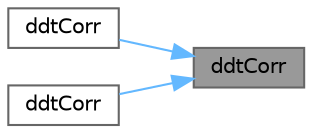 digraph "ddtCorr"
{
 // LATEX_PDF_SIZE
  bgcolor="transparent";
  edge [fontname=Helvetica,fontsize=10,labelfontname=Helvetica,labelfontsize=10];
  node [fontname=Helvetica,fontsize=10,shape=box,height=0.2,width=0.4];
  rankdir="RL";
  Node1 [id="Node000001",label="ddtCorr",height=0.2,width=0.4,color="gray40", fillcolor="grey60", style="filled", fontcolor="black",tooltip=" "];
  Node1 -> Node2 [id="edge1_Node000001_Node000002",dir="back",color="steelblue1",style="solid",tooltip=" "];
  Node2 [id="Node000002",label="ddtCorr",height=0.2,width=0.4,color="grey40", fillcolor="white", style="filled",URL="$namespaceFoam_1_1fvc.html#a804015b5b21c2c277eacee25e0e80c5a",tooltip=" "];
  Node1 -> Node3 [id="edge2_Node000001_Node000003",dir="back",color="steelblue1",style="solid",tooltip=" "];
  Node3 [id="Node000003",label="ddtCorr",height=0.2,width=0.4,color="grey40", fillcolor="white", style="filled",URL="$namespaceFoam_1_1fvc.html#af87befcaaab6837ccfa76197fdaa0aeb",tooltip=" "];
}
